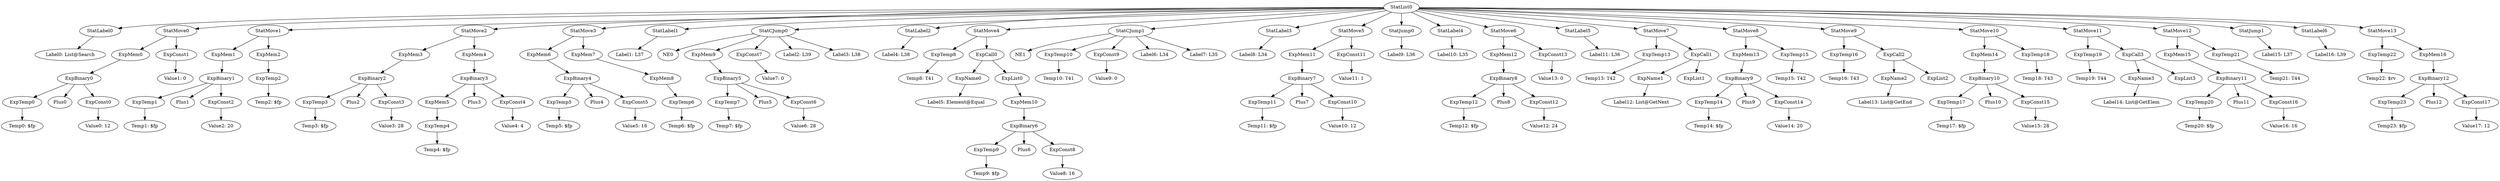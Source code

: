 digraph {
	ordering = out;
	ExpConst17 -> "Value17: 12";
	ExpBinary12 -> ExpTemp23;
	ExpBinary12 -> Plus12;
	ExpBinary12 -> ExpConst17;
	StatMove13 -> ExpTemp22;
	StatMove13 -> ExpMem16;
	ExpTemp22 -> "Temp22: $rv";
	StatJump1 -> "Label15: L37";
	ExpTemp21 -> "Temp21: T44";
	ExpTemp9 -> "Temp9: $fp";
	ExpMem14 -> ExpBinary10;
	ExpConst6 -> "Value6: 28";
	ExpMem1 -> ExpBinary1;
	ExpBinary5 -> ExpTemp7;
	ExpBinary5 -> Plus5;
	ExpBinary5 -> ExpConst6;
	ExpTemp6 -> "Temp6: $fp";
	StatMove6 -> ExpMem12;
	StatMove6 -> ExpConst13;
	StatMove3 -> ExpMem6;
	StatMove3 -> ExpMem7;
	ExpMem6 -> ExpBinary4;
	ExpConst0 -> "Value0: 12";
	ExpConst4 -> "Value4: 4";
	ExpConst5 -> "Value5: 16";
	ExpConst2 -> "Value2: 20";
	ExpTemp5 -> "Temp5: $fp";
	ExpBinary4 -> ExpTemp5;
	ExpBinary4 -> Plus4;
	ExpBinary4 -> ExpConst5;
	ExpTemp1 -> "Temp1: $fp";
	ExpBinary1 -> ExpTemp1;
	ExpBinary1 -> Plus1;
	ExpBinary1 -> ExpConst2;
	ExpConst10 -> "Value10: 12";
	ExpMem0 -> ExpBinary0;
	ExpMem3 -> ExpBinary2;
	ExpConst1 -> "Value1: 0";
	ExpConst9 -> "Value9: 0";
	StatMove5 -> ExpMem11;
	StatMove5 -> ExpConst11;
	StatMove4 -> ExpTemp8;
	StatMove4 -> ExpCall0;
	StatLabel2 -> "Label4: L38";
	ExpBinary2 -> ExpTemp3;
	ExpBinary2 -> Plus2;
	ExpBinary2 -> ExpConst3;
	ExpMem5 -> ExpTemp4;
	StatLabel3 -> "Label8: L34";
	ExpBinary3 -> ExpMem5;
	ExpBinary3 -> Plus3;
	ExpBinary3 -> ExpConst4;
	ExpMem7 -> ExpMem8;
	ExpConst15 -> "Value15: 28";
	ExpTemp0 -> "Temp0: $fp";
	ExpTemp7 -> "Temp7: $fp";
	ExpCall0 -> ExpName0;
	ExpCall0 -> ExpList0;
	StatLabel1 -> "Label1: L37";
	ExpMem2 -> ExpTemp2;
	StatLabel6 -> "Label16: L39";
	ExpTemp12 -> "Temp12: $fp";
	StatMove0 -> ExpMem0;
	StatMove0 -> ExpConst1;
	StatMove8 -> ExpMem13;
	StatMove8 -> ExpTemp15;
	ExpBinary11 -> ExpTemp20;
	ExpBinary11 -> Plus11;
	ExpBinary11 -> ExpConst16;
	ExpMem4 -> ExpBinary3;
	ExpBinary0 -> ExpTemp0;
	ExpBinary0 -> Plus0;
	ExpBinary0 -> ExpConst0;
	ExpConst7 -> "Value7: 0";
	ExpConst3 -> "Value3: 28";
	ExpTemp2 -> "Temp2: $fp";
	StatMove2 -> ExpMem3;
	StatMove2 -> ExpMem4;
	StatLabel0 -> "Label0: List@Search";
	ExpTemp19 -> "Temp19: T44";
	ExpTemp3 -> "Temp3: $fp";
	ExpMem8 -> ExpTemp6;
	StatLabel5 -> "Label11: L36";
	ExpTemp4 -> "Temp4: $fp";
	ExpMem15 -> ExpBinary11;
	ExpTemp8 -> "Temp8: T41";
	ExpBinary9 -> ExpTemp14;
	ExpBinary9 -> Plus9;
	ExpBinary9 -> ExpConst14;
	ExpBinary7 -> ExpTemp11;
	ExpBinary7 -> Plus7;
	ExpBinary7 -> ExpConst10;
	ExpConst12 -> "Value12: 24";
	ExpTemp18 -> "Temp18: T43";
	StatCJump0 -> NE0;
	StatCJump0 -> ExpMem9;
	StatCJump0 -> ExpConst7;
	StatCJump0 -> "Label2: L39";
	StatCJump0 -> "Label3: L38";
	ExpList0 -> ExpMem10;
	ExpConst16 -> "Value16: 16";
	StatMove1 -> ExpMem1;
	StatMove1 -> ExpMem2;
	ExpMem13 -> ExpBinary9;
	ExpMem16 -> ExpBinary12;
	ExpBinary6 -> ExpTemp9;
	ExpBinary6 -> Plus6;
	ExpBinary6 -> ExpConst8;
	ExpTemp16 -> "Temp16: T43";
	ExpCall3 -> ExpName3;
	ExpCall3 -> ExpList3;
	StatCJump1 -> NE1;
	StatCJump1 -> ExpTemp10;
	StatCJump1 -> ExpConst9;
	StatCJump1 -> "Label6: L34";
	StatCJump1 -> "Label7: L35";
	ExpMem10 -> ExpBinary6;
	ExpTemp10 -> "Temp10: T41";
	ExpTemp11 -> "Temp11: $fp";
	StatMove9 -> ExpTemp16;
	StatMove9 -> ExpCall2;
	StatList0 -> StatLabel0;
	StatList0 -> StatMove0;
	StatList0 -> StatMove1;
	StatList0 -> StatMove2;
	StatList0 -> StatMove3;
	StatList0 -> StatLabel1;
	StatList0 -> StatCJump0;
	StatList0 -> StatLabel2;
	StatList0 -> StatMove4;
	StatList0 -> StatCJump1;
	StatList0 -> StatLabel3;
	StatList0 -> StatMove5;
	StatList0 -> StatJump0;
	StatList0 -> StatLabel4;
	StatList0 -> StatMove6;
	StatList0 -> StatLabel5;
	StatList0 -> StatMove7;
	StatList0 -> StatMove8;
	StatList0 -> StatMove9;
	StatList0 -> StatMove10;
	StatList0 -> StatMove11;
	StatList0 -> StatMove12;
	StatList0 -> StatJump1;
	StatList0 -> StatLabel6;
	StatList0 -> StatMove13;
	ExpConst11 -> "Value11: 1";
	StatJump0 -> "Label9: L36";
	ExpCall1 -> ExpName1;
	ExpCall1 -> ExpList1;
	StatLabel4 -> "Label10: L35";
	ExpBinary8 -> ExpTemp12;
	ExpBinary8 -> Plus8;
	ExpBinary8 -> ExpConst12;
	ExpMem12 -> ExpBinary8;
	ExpConst13 -> "Value13: 0";
	ExpTemp13 -> "Temp13: T42";
	StatMove7 -> ExpTemp13;
	StatMove7 -> ExpCall1;
	ExpBinary10 -> ExpTemp17;
	ExpBinary10 -> Plus10;
	ExpBinary10 -> ExpConst15;
	ExpName1 -> "Label12: List@GetNext";
	ExpTemp15 -> "Temp15: T42";
	StatMove12 -> ExpMem15;
	StatMove12 -> ExpTemp21;
	ExpTemp14 -> "Temp14: $fp";
	ExpConst14 -> "Value14: 20";
	ExpName2 -> "Label13: List@GetEnd";
	ExpCall2 -> ExpName2;
	ExpCall2 -> ExpList2;
	StatMove10 -> ExpMem14;
	StatMove10 -> ExpTemp18;
	ExpTemp23 -> "Temp23: $fp";
	ExpMem9 -> ExpBinary5;
	ExpTemp17 -> "Temp17: $fp";
	ExpMem11 -> ExpBinary7;
	StatMove11 -> ExpTemp19;
	StatMove11 -> ExpCall3;
	ExpName3 -> "Label14: List@GetElem";
	ExpName0 -> "Label5: Element@Equal";
	ExpConst8 -> "Value8: 16";
	ExpTemp20 -> "Temp20: $fp";
}

